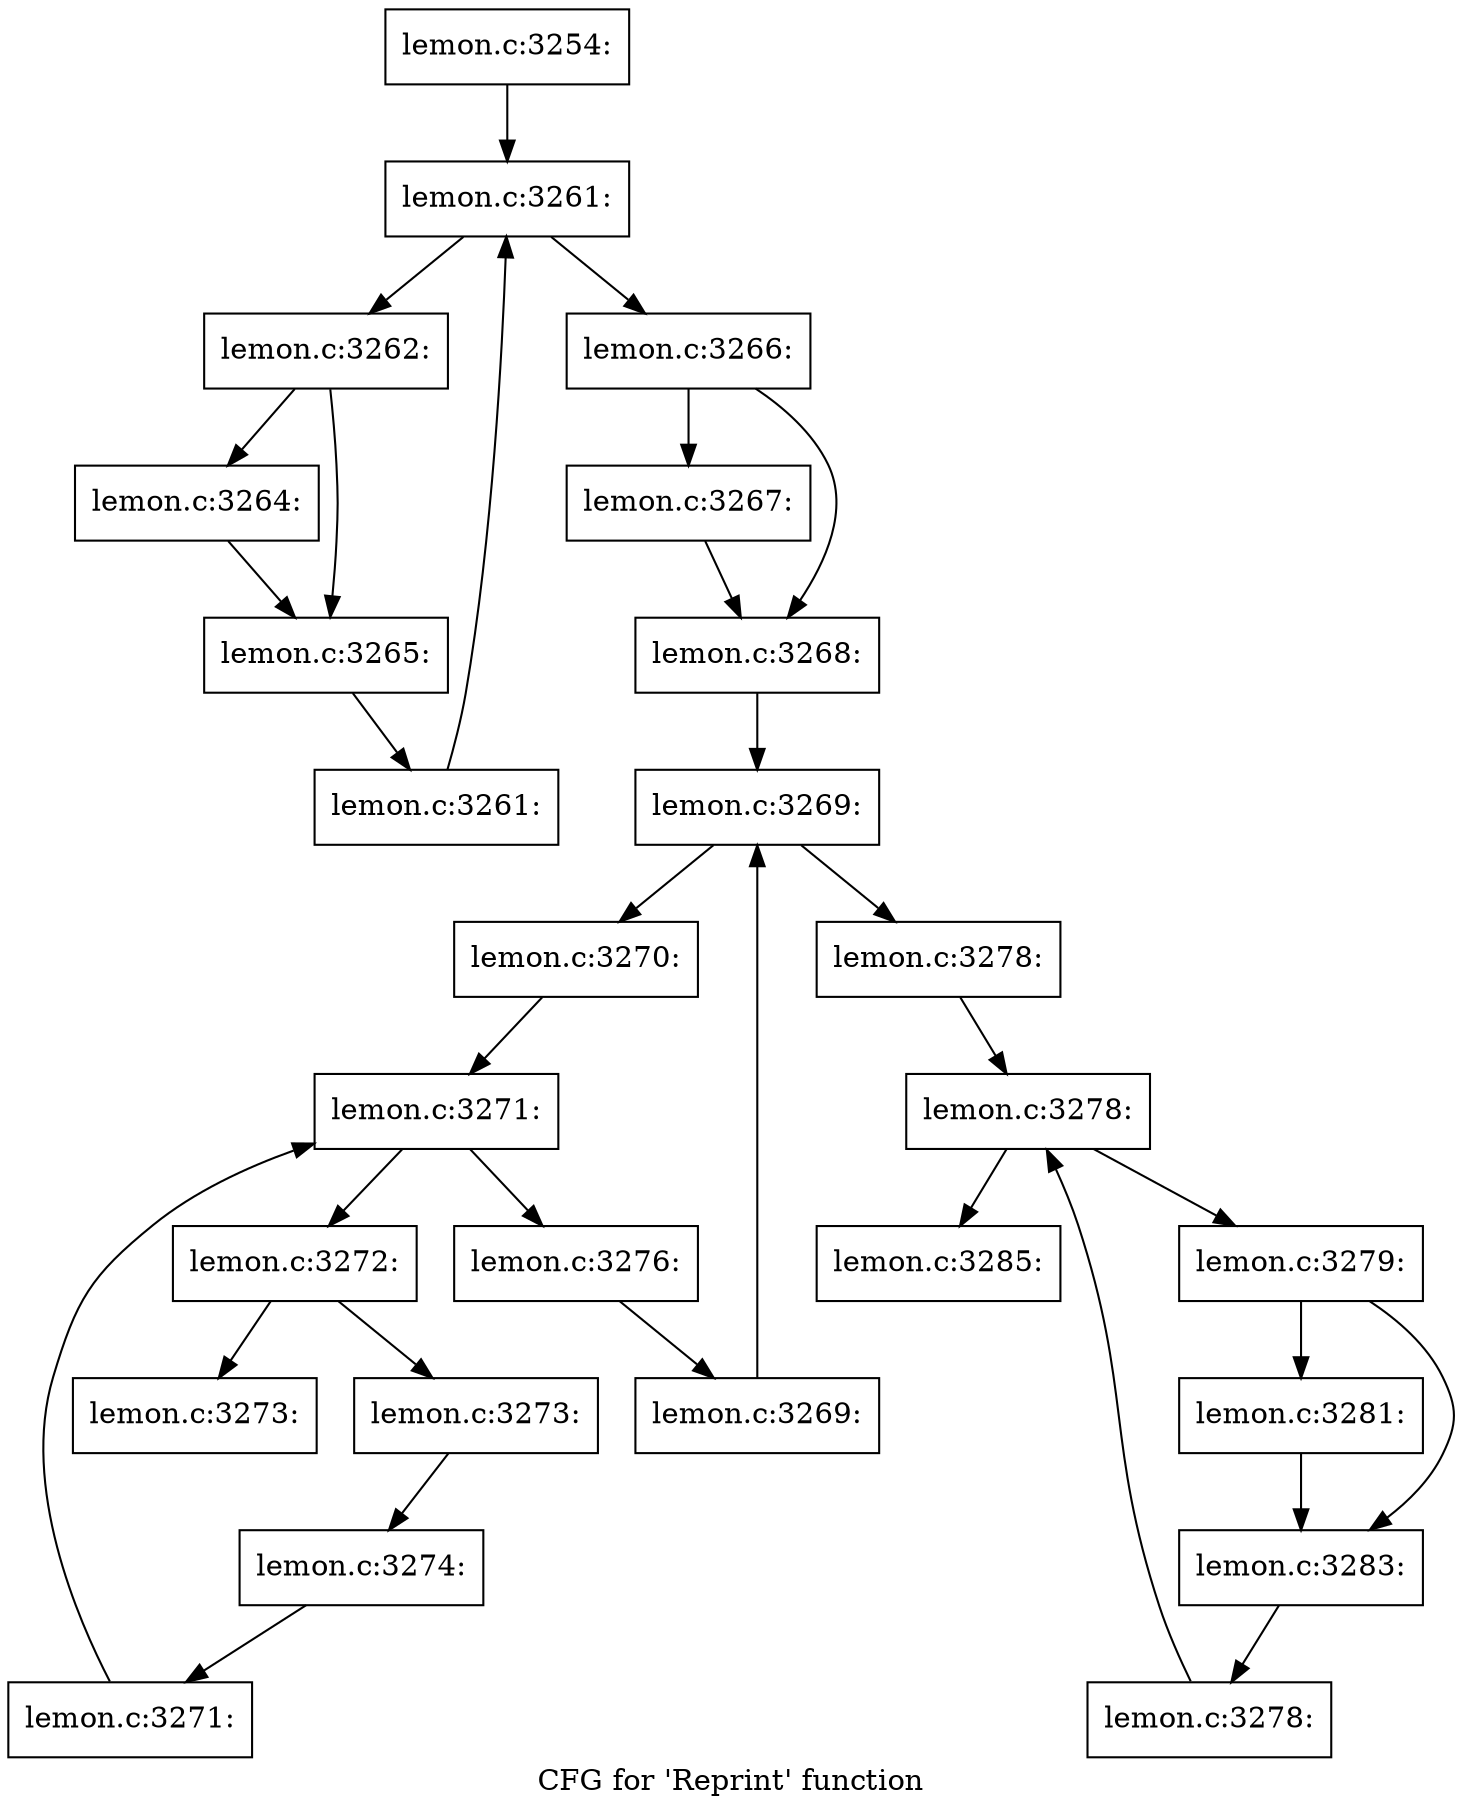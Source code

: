 digraph "CFG for 'Reprint' function" {
	label="CFG for 'Reprint' function";

	Node0x562565451660 [shape=record,label="{lemon.c:3254:}"];
	Node0x562565451660 -> Node0x56256545a9a0;
	Node0x56256545a9a0 [shape=record,label="{lemon.c:3261:}"];
	Node0x56256545a9a0 -> Node0x56256545abc0;
	Node0x56256545a9a0 -> Node0x56256545a7f0;
	Node0x56256545abc0 [shape=record,label="{lemon.c:3262:}"];
	Node0x56256545abc0 -> Node0x56256545ba10;
	Node0x56256545abc0 -> Node0x56256545ba60;
	Node0x56256545ba10 [shape=record,label="{lemon.c:3264:}"];
	Node0x56256545ba10 -> Node0x56256545ba60;
	Node0x56256545ba60 [shape=record,label="{lemon.c:3265:}"];
	Node0x56256545ba60 -> Node0x56256545ab30;
	Node0x56256545ab30 [shape=record,label="{lemon.c:3261:}"];
	Node0x56256545ab30 -> Node0x56256545a9a0;
	Node0x56256545a7f0 [shape=record,label="{lemon.c:3266:}"];
	Node0x56256545a7f0 -> Node0x56256545c830;
	Node0x56256545a7f0 -> Node0x56256545c880;
	Node0x56256545c830 [shape=record,label="{lemon.c:3267:}"];
	Node0x56256545c830 -> Node0x56256545c880;
	Node0x56256545c880 [shape=record,label="{lemon.c:3268:}"];
	Node0x56256545c880 -> Node0x56256545d580;
	Node0x56256545d580 [shape=record,label="{lemon.c:3269:}"];
	Node0x56256545d580 -> Node0x56256545d7a0;
	Node0x56256545d580 -> Node0x56256545d3d0;
	Node0x56256545d7a0 [shape=record,label="{lemon.c:3270:}"];
	Node0x56256545d7a0 -> Node0x56256545df20;
	Node0x56256545df20 [shape=record,label="{lemon.c:3271:}"];
	Node0x56256545df20 -> Node0x56256545e140;
	Node0x56256545df20 -> Node0x56256545dd70;
	Node0x56256545e140 [shape=record,label="{lemon.c:3272:}"];
	Node0x56256545e140 -> Node0x56256545ec00;
	Node0x56256545e140 -> Node0x56256545eca0;
	Node0x56256545ec00 [shape=record,label="{lemon.c:3273:}"];
	Node0x56256545ec00 -> Node0x56256545ec50;
	Node0x56256545eca0 [shape=record,label="{lemon.c:3273:}"];
	Node0x56256545ec50 [shape=record,label="{lemon.c:3274:}"];
	Node0x56256545ec50 -> Node0x56256545e0b0;
	Node0x56256545e0b0 [shape=record,label="{lemon.c:3271:}"];
	Node0x56256545e0b0 -> Node0x56256545df20;
	Node0x56256545dd70 [shape=record,label="{lemon.c:3276:}"];
	Node0x56256545dd70 -> Node0x56256545d710;
	Node0x56256545d710 [shape=record,label="{lemon.c:3269:}"];
	Node0x56256545d710 -> Node0x56256545d580;
	Node0x56256545d3d0 [shape=record,label="{lemon.c:3278:}"];
	Node0x56256545d3d0 -> Node0x562565460890;
	Node0x562565460890 [shape=record,label="{lemon.c:3278:}"];
	Node0x562565460890 -> Node0x562565460ab0;
	Node0x562565460890 -> Node0x56256545f540;
	Node0x562565460ab0 [shape=record,label="{lemon.c:3279:}"];
	Node0x562565460ab0 -> Node0x562565461210;
	Node0x562565460ab0 -> Node0x562565461260;
	Node0x562565461210 [shape=record,label="{lemon.c:3281:}"];
	Node0x562565461210 -> Node0x562565461260;
	Node0x562565461260 [shape=record,label="{lemon.c:3283:}"];
	Node0x562565461260 -> Node0x562565460a20;
	Node0x562565460a20 [shape=record,label="{lemon.c:3278:}"];
	Node0x562565460a20 -> Node0x562565460890;
	Node0x56256545f540 [shape=record,label="{lemon.c:3285:}"];
}

